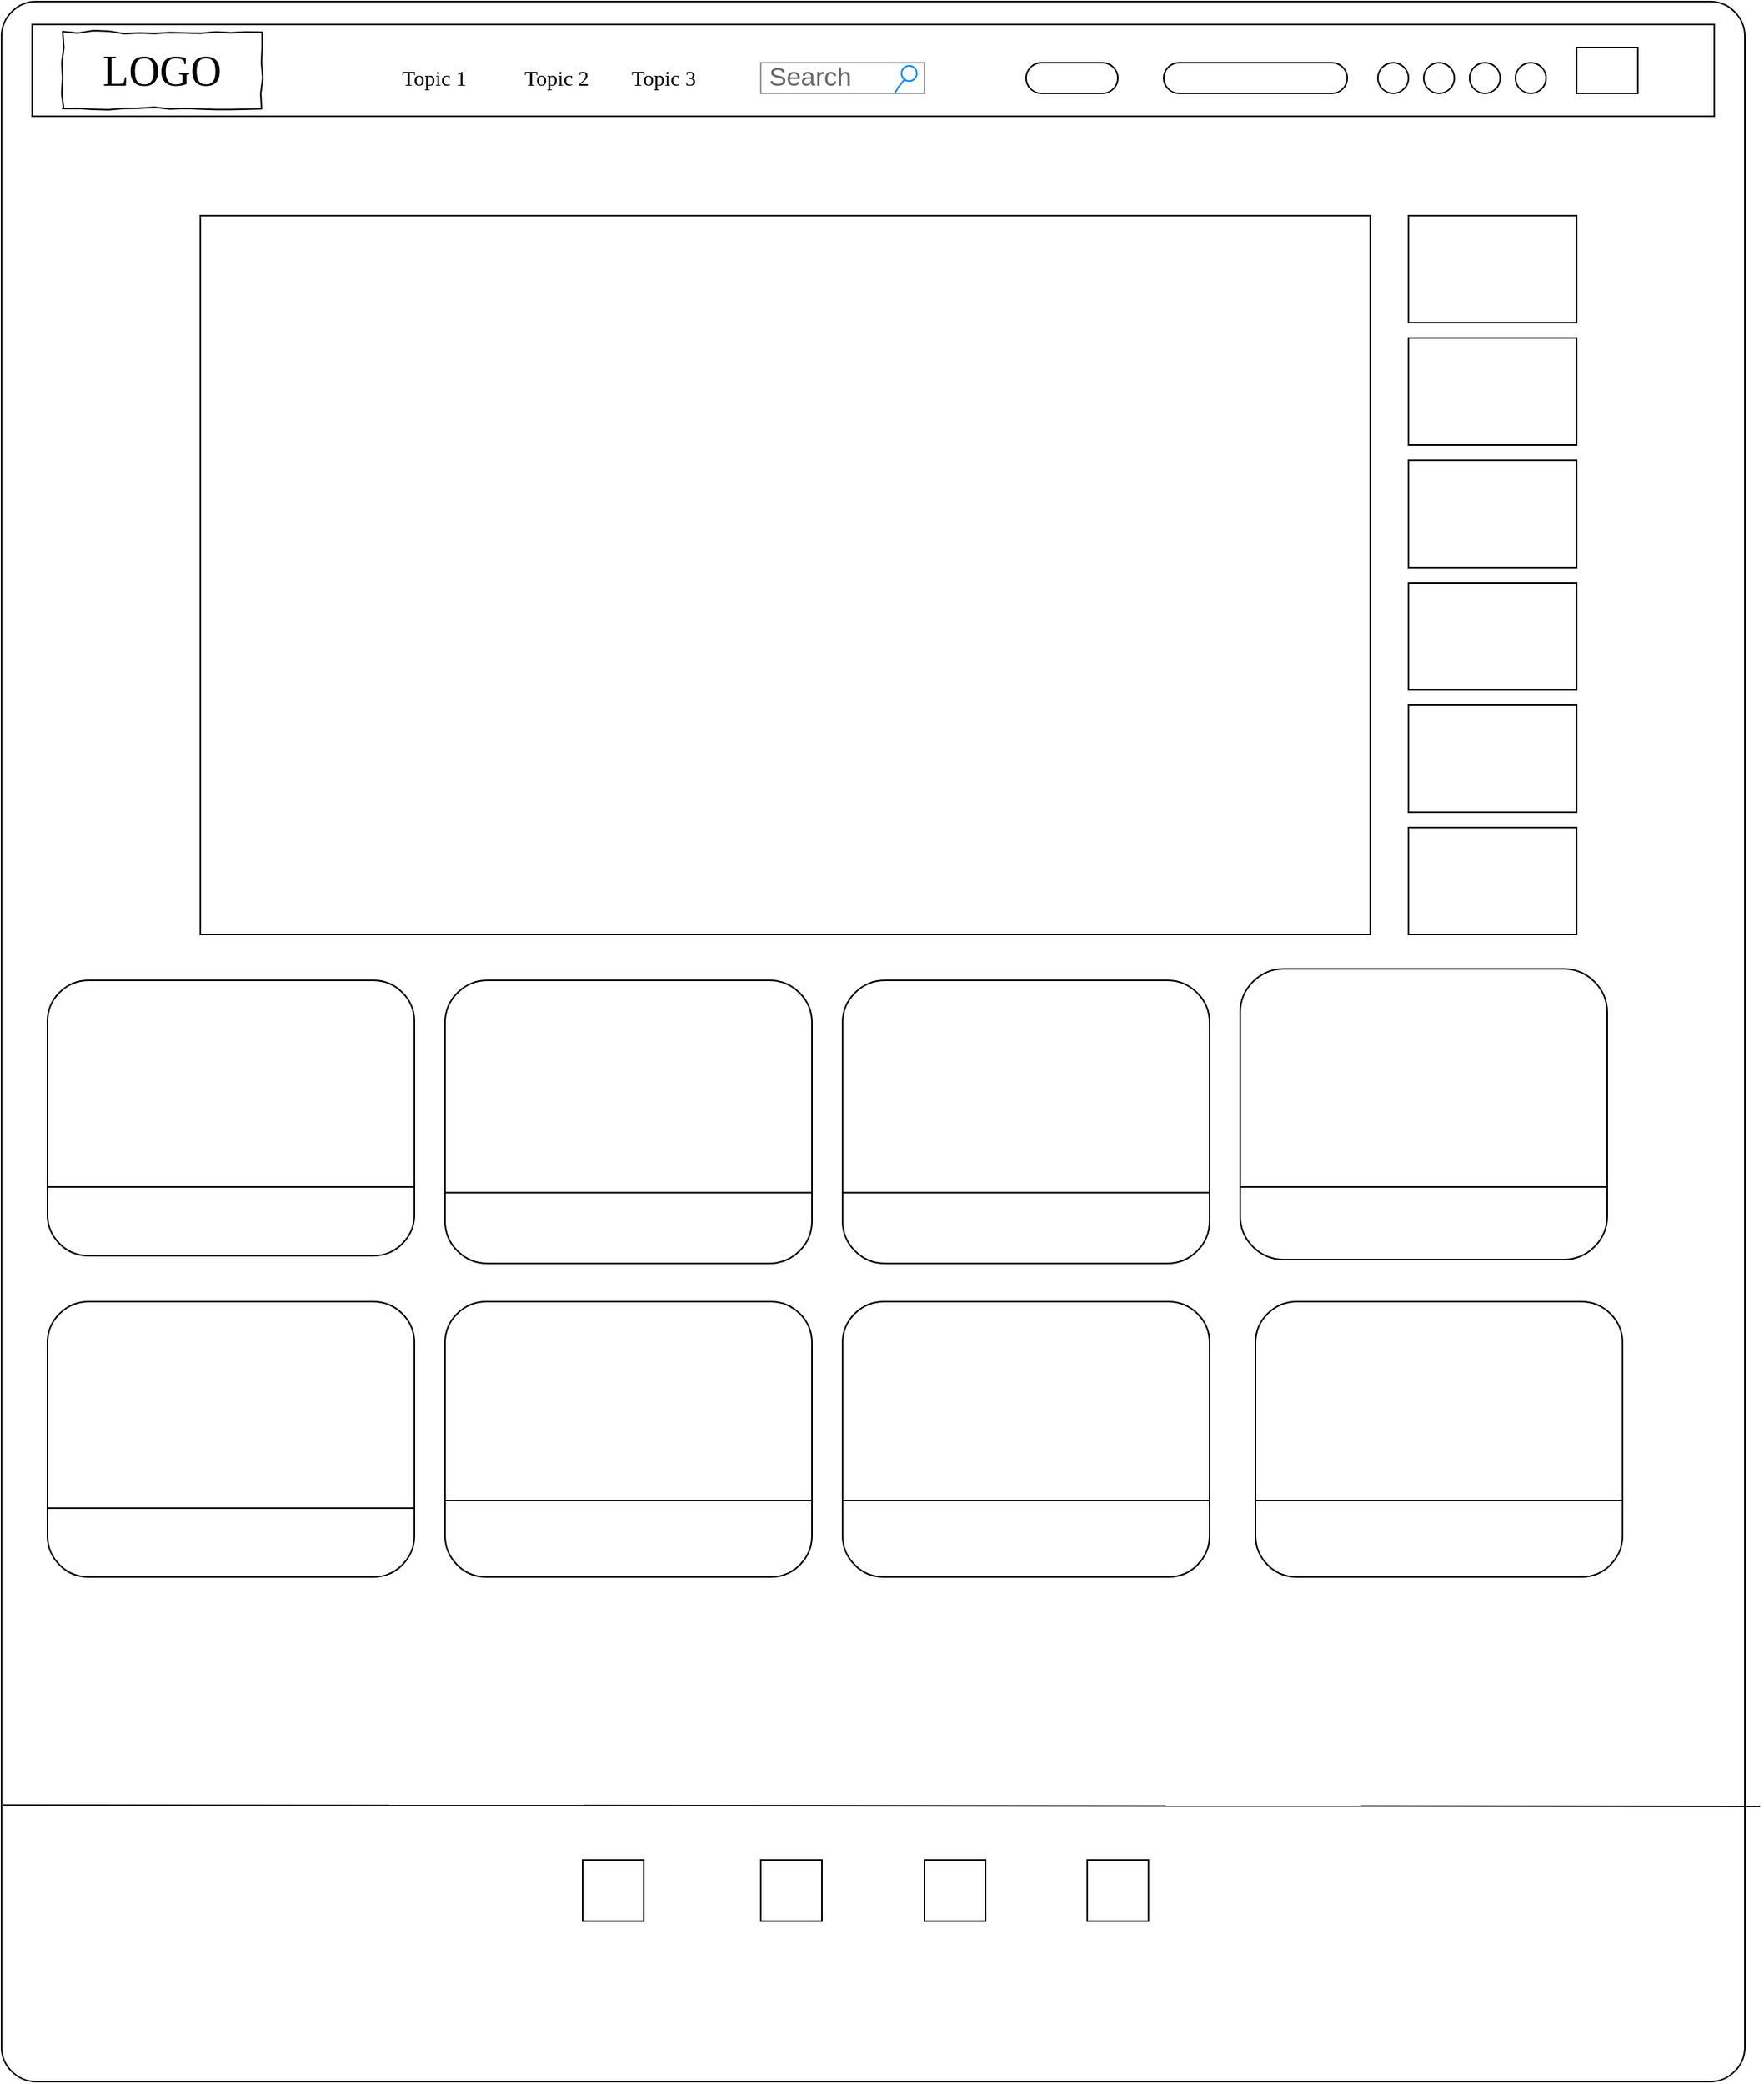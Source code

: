 <mxfile version="20.8.16" type="device"><diagram name="Page-1" id="03018318-947c-dd8e-b7a3-06fadd420f32"><mxGraphModel dx="2376" dy="640" grid="1" gridSize="10" guides="1" tooltips="1" connect="1" arrows="1" fold="1" page="1" pageScale="1" pageWidth="1100" pageHeight="850" background="#ffffff" math="0" shadow="0"><root><mxCell id="0"/><mxCell id="1" parent="0"/><mxCell id="XjSkXOAs1BK2TT3kg2C5-22" value="" style="rounded=1;whiteSpace=wrap;html=1;arcSize=2;" vertex="1" parent="1"><mxGeometry x="-10" y="20" width="1140" height="1360" as="geometry"/></mxCell><mxCell id="XjSkXOAs1BK2TT3kg2C5-24" value="" style="rounded=0;whiteSpace=wrap;html=1;" vertex="1" parent="1"><mxGeometry x="10" y="35" width="1100" height="60" as="geometry"/></mxCell><mxCell id="677b7b8949515195-2" value="LOGO" style="whiteSpace=wrap;html=1;rounded=0;shadow=0;labelBackgroundColor=none;strokeWidth=1;fontFamily=Verdana;fontSize=28;align=center;comic=1;" parent="1" vertex="1"><mxGeometry x="30" y="40" width="130" height="50" as="geometry"/></mxCell><mxCell id="677b7b8949515195-3" value="Search" style="strokeWidth=1;shadow=0;dashed=0;align=center;html=1;shape=mxgraph.mockup.forms.searchBox;strokeColor=#999999;mainText=;strokeColor2=#008cff;fontColor=#666666;fontSize=17;align=left;spacingLeft=3;rounded=0;labelBackgroundColor=none;comic=1;" parent="1" vertex="1"><mxGeometry x="486.5" y="60" width="107" height="20" as="geometry"/></mxCell><mxCell id="677b7b8949515195-4" value="Topic 1" style="text;html=1;points=[];align=left;verticalAlign=top;spacingTop=-4;fontSize=14;fontFamily=Verdana" parent="1" vertex="1"><mxGeometry x="250" y="60" width="60" height="20" as="geometry"/></mxCell><mxCell id="677b7b8949515195-5" value="Topic 2" style="text;html=1;points=[];align=left;verticalAlign=top;spacingTop=-4;fontSize=14;fontFamily=Verdana" parent="1" vertex="1"><mxGeometry x="330" y="60" width="60" height="20" as="geometry"/></mxCell><mxCell id="677b7b8949515195-6" value="Topic 3" style="text;html=1;points=[];align=left;verticalAlign=top;spacingTop=-4;fontSize=14;fontFamily=Verdana" parent="1" vertex="1"><mxGeometry x="400" y="60" width="60" height="20" as="geometry"/></mxCell><mxCell id="XjSkXOAs1BK2TT3kg2C5-1" value="" style="rounded=1;whiteSpace=wrap;html=1;arcSize=50;" vertex="1" parent="1"><mxGeometry x="660" y="60" width="60" height="20" as="geometry"/></mxCell><mxCell id="XjSkXOAs1BK2TT3kg2C5-2" value="" style="rounded=1;whiteSpace=wrap;html=1;arcSize=50;" vertex="1" parent="1"><mxGeometry x="750" y="60" width="120" height="20" as="geometry"/></mxCell><mxCell id="XjSkXOAs1BK2TT3kg2C5-3" value="" style="ellipse;whiteSpace=wrap;html=1;aspect=fixed;" vertex="1" parent="1"><mxGeometry x="920" y="60" width="20" height="20" as="geometry"/></mxCell><mxCell id="XjSkXOAs1BK2TT3kg2C5-4" value="" style="ellipse;whiteSpace=wrap;html=1;aspect=fixed;" vertex="1" parent="1"><mxGeometry x="890" y="60" width="20" height="20" as="geometry"/></mxCell><mxCell id="XjSkXOAs1BK2TT3kg2C5-5" value="" style="ellipse;whiteSpace=wrap;html=1;aspect=fixed;" vertex="1" parent="1"><mxGeometry x="950" y="60" width="20" height="20" as="geometry"/></mxCell><mxCell id="XjSkXOAs1BK2TT3kg2C5-6" value="" style="ellipse;whiteSpace=wrap;html=1;aspect=fixed;" vertex="1" parent="1"><mxGeometry x="980" y="60" width="20" height="20" as="geometry"/></mxCell><mxCell id="XjSkXOAs1BK2TT3kg2C5-7" value="" style="rounded=0;whiteSpace=wrap;html=1;" vertex="1" parent="1"><mxGeometry x="1020" y="50" width="40" height="30" as="geometry"/></mxCell><mxCell id="XjSkXOAs1BK2TT3kg2C5-26" value="" style="rounded=0;whiteSpace=wrap;html=1;" vertex="1" parent="1"><mxGeometry x="120" y="160" width="765" height="470" as="geometry"/></mxCell><mxCell id="XjSkXOAs1BK2TT3kg2C5-27" value="" style="rounded=0;whiteSpace=wrap;html=1;" vertex="1" parent="1"><mxGeometry x="910" y="160" width="110" height="70" as="geometry"/></mxCell><mxCell id="XjSkXOAs1BK2TT3kg2C5-28" value="" style="rounded=0;whiteSpace=wrap;html=1;" vertex="1" parent="1"><mxGeometry x="910" y="240" width="110" height="70" as="geometry"/></mxCell><mxCell id="XjSkXOAs1BK2TT3kg2C5-29" value="" style="rounded=0;whiteSpace=wrap;html=1;" vertex="1" parent="1"><mxGeometry x="910" y="320" width="110" height="70" as="geometry"/></mxCell><mxCell id="XjSkXOAs1BK2TT3kg2C5-30" value="" style="rounded=0;whiteSpace=wrap;html=1;" vertex="1" parent="1"><mxGeometry x="910" y="400" width="110" height="70" as="geometry"/></mxCell><mxCell id="XjSkXOAs1BK2TT3kg2C5-31" value="" style="rounded=0;whiteSpace=wrap;html=1;" vertex="1" parent="1"><mxGeometry x="910" y="480" width="110" height="70" as="geometry"/></mxCell><mxCell id="XjSkXOAs1BK2TT3kg2C5-32" value="" style="rounded=0;whiteSpace=wrap;html=1;" vertex="1" parent="1"><mxGeometry x="910" y="560" width="110" height="70" as="geometry"/></mxCell><mxCell id="XjSkXOAs1BK2TT3kg2C5-35" value="" style="rounded=1;whiteSpace=wrap;html=1;" vertex="1" parent="1"><mxGeometry x="20" y="660" width="240" height="180" as="geometry"/></mxCell><mxCell id="XjSkXOAs1BK2TT3kg2C5-36" value="" style="rounded=1;whiteSpace=wrap;html=1;" vertex="1" parent="1"><mxGeometry x="280" y="660" width="240" height="185" as="geometry"/></mxCell><mxCell id="XjSkXOAs1BK2TT3kg2C5-37" value="" style="rounded=1;whiteSpace=wrap;html=1;" vertex="1" parent="1"><mxGeometry x="540" y="660" width="240" height="185" as="geometry"/></mxCell><mxCell id="XjSkXOAs1BK2TT3kg2C5-38" value="" style="endArrow=none;html=1;rounded=0;exitX=0;exitY=0.75;exitDx=0;exitDy=0;entryX=1;entryY=0.75;entryDx=0;entryDy=0;" edge="1" parent="1" source="XjSkXOAs1BK2TT3kg2C5-36" target="XjSkXOAs1BK2TT3kg2C5-36"><mxGeometry width="50" height="50" relative="1" as="geometry"><mxPoint x="580" y="850" as="sourcePoint"/><mxPoint x="630" y="800" as="targetPoint"/></mxGeometry></mxCell><mxCell id="XjSkXOAs1BK2TT3kg2C5-39" value="" style="endArrow=none;html=1;rounded=0;exitX=0;exitY=0.75;exitDx=0;exitDy=0;entryX=1;entryY=0.75;entryDx=0;entryDy=0;" edge="1" parent="1" source="XjSkXOAs1BK2TT3kg2C5-35" target="XjSkXOAs1BK2TT3kg2C5-35"><mxGeometry width="50" height="50" relative="1" as="geometry"><mxPoint x="580" y="850" as="sourcePoint"/><mxPoint x="630" y="800" as="targetPoint"/></mxGeometry></mxCell><mxCell id="XjSkXOAs1BK2TT3kg2C5-40" value="" style="endArrow=none;html=1;rounded=0;entryX=1;entryY=0.75;entryDx=0;entryDy=0;exitX=0;exitY=0.75;exitDx=0;exitDy=0;" edge="1" parent="1" source="XjSkXOAs1BK2TT3kg2C5-37" target="XjSkXOAs1BK2TT3kg2C5-37"><mxGeometry width="50" height="50" relative="1" as="geometry"><mxPoint x="580" y="850" as="sourcePoint"/><mxPoint x="630" y="800" as="targetPoint"/></mxGeometry></mxCell><mxCell id="XjSkXOAs1BK2TT3kg2C5-42" value="" style="rounded=1;whiteSpace=wrap;html=1;" vertex="1" parent="1"><mxGeometry x="800" y="652.5" width="240" height="190" as="geometry"/></mxCell><mxCell id="XjSkXOAs1BK2TT3kg2C5-44" value="" style="endArrow=none;html=1;rounded=0;entryX=1;entryY=0.75;entryDx=0;entryDy=0;exitX=0;exitY=0.75;exitDx=0;exitDy=0;" edge="1" parent="1" source="XjSkXOAs1BK2TT3kg2C5-42" target="XjSkXOAs1BK2TT3kg2C5-42"><mxGeometry width="50" height="50" relative="1" as="geometry"><mxPoint x="580" y="750" as="sourcePoint"/><mxPoint x="630" y="700" as="targetPoint"/></mxGeometry></mxCell><mxCell id="XjSkXOAs1BK2TT3kg2C5-45" value="" style="rounded=1;whiteSpace=wrap;html=1;" vertex="1" parent="1"><mxGeometry x="20" y="870" width="240" height="180" as="geometry"/></mxCell><mxCell id="XjSkXOAs1BK2TT3kg2C5-46" value="" style="rounded=1;whiteSpace=wrap;html=1;" vertex="1" parent="1"><mxGeometry x="280" y="870" width="240" height="180" as="geometry"/></mxCell><mxCell id="XjSkXOAs1BK2TT3kg2C5-47" value="" style="rounded=1;whiteSpace=wrap;html=1;" vertex="1" parent="1"><mxGeometry x="540" y="870" width="240" height="180" as="geometry"/></mxCell><mxCell id="XjSkXOAs1BK2TT3kg2C5-48" value="" style="rounded=1;whiteSpace=wrap;html=1;" vertex="1" parent="1"><mxGeometry x="810" y="870" width="240" height="180" as="geometry"/></mxCell><mxCell id="XjSkXOAs1BK2TT3kg2C5-49" value="" style="endArrow=none;html=1;rounded=0;exitX=0;exitY=0.75;exitDx=0;exitDy=0;entryX=1;entryY=0.75;entryDx=0;entryDy=0;" edge="1" parent="1" source="XjSkXOAs1BK2TT3kg2C5-45" target="XjSkXOAs1BK2TT3kg2C5-45"><mxGeometry width="50" height="50" relative="1" as="geometry"><mxPoint x="580" y="950" as="sourcePoint"/><mxPoint x="630" y="900" as="targetPoint"/></mxGeometry></mxCell><mxCell id="XjSkXOAs1BK2TT3kg2C5-50" value="" style="endArrow=none;html=1;rounded=0;exitX=0;exitY=0.75;exitDx=0;exitDy=0;entryX=1;entryY=0.75;entryDx=0;entryDy=0;" edge="1" parent="1"><mxGeometry width="50" height="50" relative="1" as="geometry"><mxPoint x="280" y="1000" as="sourcePoint"/><mxPoint x="520" y="1000" as="targetPoint"/></mxGeometry></mxCell><mxCell id="XjSkXOAs1BK2TT3kg2C5-51" value="" style="endArrow=none;html=1;rounded=0;exitX=0;exitY=0.75;exitDx=0;exitDy=0;entryX=1;entryY=0.75;entryDx=0;entryDy=0;" edge="1" parent="1"><mxGeometry width="50" height="50" relative="1" as="geometry"><mxPoint x="540" y="1000" as="sourcePoint"/><mxPoint x="780" y="1000" as="targetPoint"/></mxGeometry></mxCell><mxCell id="XjSkXOAs1BK2TT3kg2C5-52" value="" style="endArrow=none;html=1;rounded=0;exitX=0;exitY=0.75;exitDx=0;exitDy=0;entryX=1;entryY=0.75;entryDx=0;entryDy=0;" edge="1" parent="1"><mxGeometry width="50" height="50" relative="1" as="geometry"><mxPoint x="810" y="1000" as="sourcePoint"/><mxPoint x="1050" y="1000" as="targetPoint"/></mxGeometry></mxCell><mxCell id="XjSkXOAs1BK2TT3kg2C5-53" value="" style="endArrow=none;html=1;rounded=0;exitX=0.001;exitY=0.867;exitDx=0;exitDy=0;exitPerimeter=0;" edge="1" parent="1" source="XjSkXOAs1BK2TT3kg2C5-22"><mxGeometry width="50" height="50" relative="1" as="geometry"><mxPoint x="580" y="1350" as="sourcePoint"/><mxPoint x="1140" y="1200" as="targetPoint"/></mxGeometry></mxCell><mxCell id="XjSkXOAs1BK2TT3kg2C5-54" value="" style="whiteSpace=wrap;html=1;aspect=fixed;" vertex="1" parent="1"><mxGeometry x="370" y="1235" width="40" height="40" as="geometry"/></mxCell><mxCell id="XjSkXOAs1BK2TT3kg2C5-56" value="" style="whiteSpace=wrap;html=1;aspect=fixed;" vertex="1" parent="1"><mxGeometry x="486.5" y="1235" width="40" height="40" as="geometry"/></mxCell><mxCell id="XjSkXOAs1BK2TT3kg2C5-57" value="" style="whiteSpace=wrap;html=1;aspect=fixed;" vertex="1" parent="1"><mxGeometry x="593.5" y="1235" width="40" height="40" as="geometry"/></mxCell><mxCell id="XjSkXOAs1BK2TT3kg2C5-59" value="" style="whiteSpace=wrap;html=1;aspect=fixed;" vertex="1" parent="1"><mxGeometry x="700" y="1235" width="40" height="40" as="geometry"/></mxCell></root></mxGraphModel></diagram></mxfile>